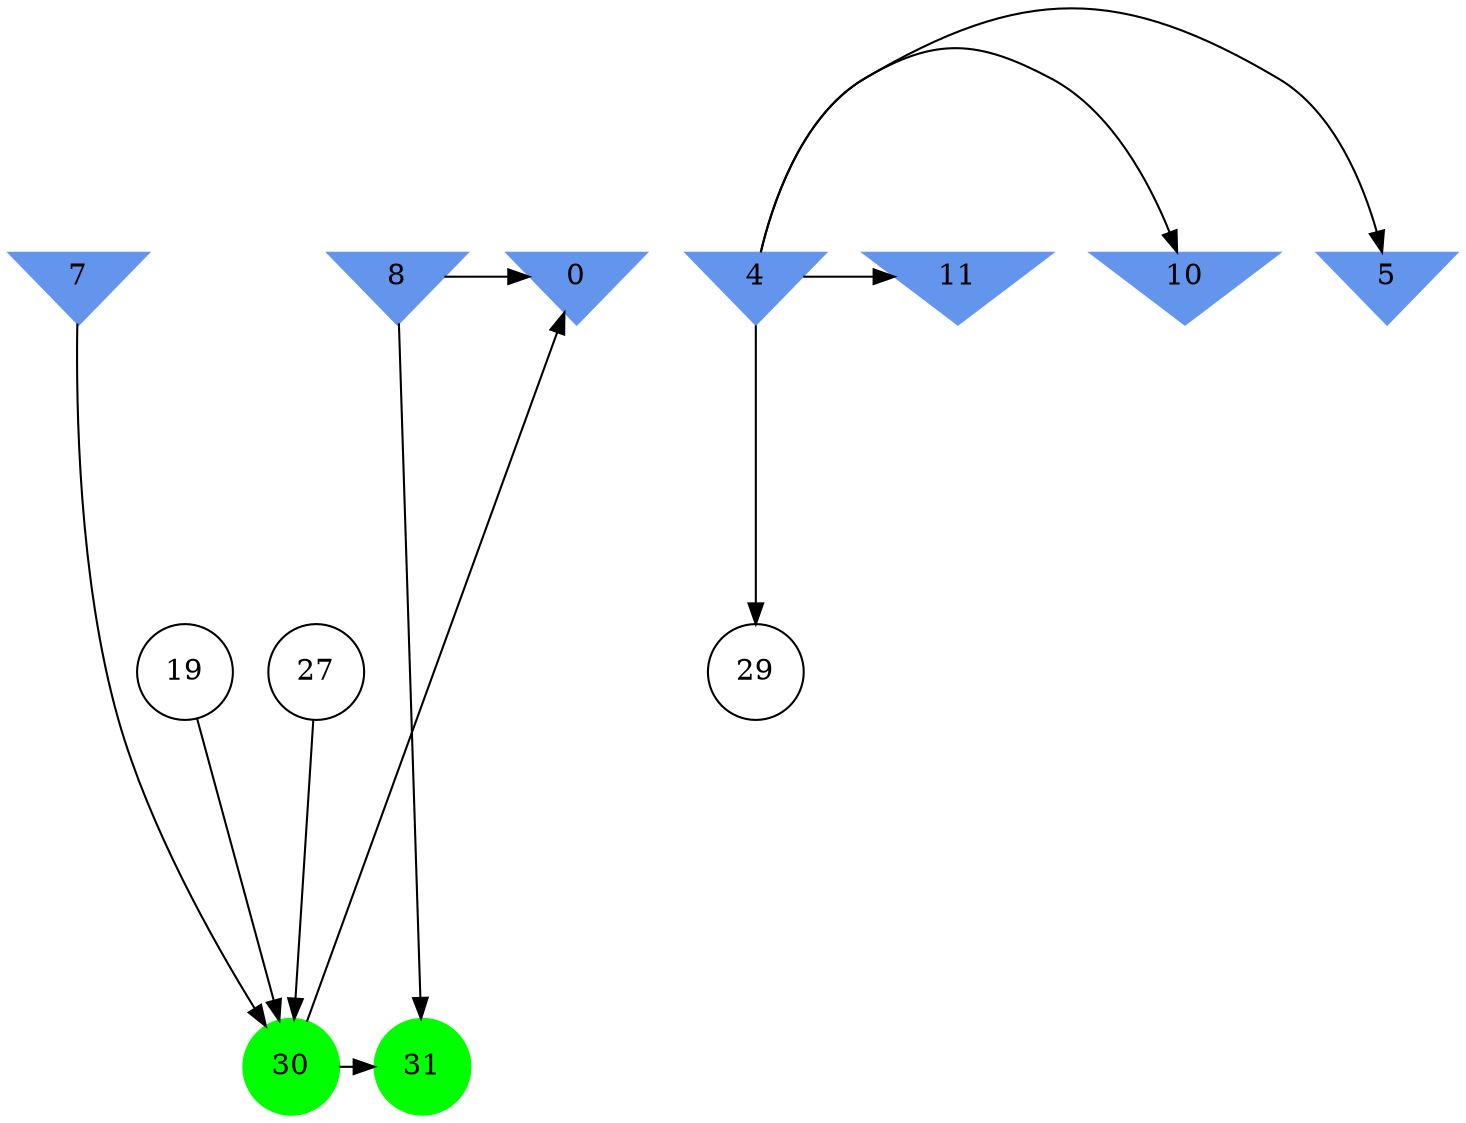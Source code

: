 digraph brain {
	ranksep=2.0;
	0 [shape=invtriangle,style=filled,color=cornflowerblue];
	4 [shape=invtriangle,style=filled,color=cornflowerblue];
	5 [shape=invtriangle,style=filled,color=cornflowerblue];
	7 [shape=invtriangle,style=filled,color=cornflowerblue];
	8 [shape=invtriangle,style=filled,color=cornflowerblue];
	10 [shape=invtriangle,style=filled,color=cornflowerblue];
	11 [shape=invtriangle,style=filled,color=cornflowerblue];
	19 [shape=circle,color=black];
	27 [shape=circle,color=black];
	29 [shape=circle,color=black];
	30 [shape=circle,style=filled,color=green];
	31 [shape=circle,style=filled,color=green];
	27	->	30;
	19	->	30;
	7	->	30;
	8	->	0;
	8	->	31;
	30	->	0;
	30	->	31;
	4	->	10;
	4	->	29;
	4	->	5;
	4	->	11;
	{ rank=same; 0; 4; 5; 7; 8; 10; 11; }
	{ rank=same; 19; 27; 29; }
	{ rank=same; 30; 31; }
}
